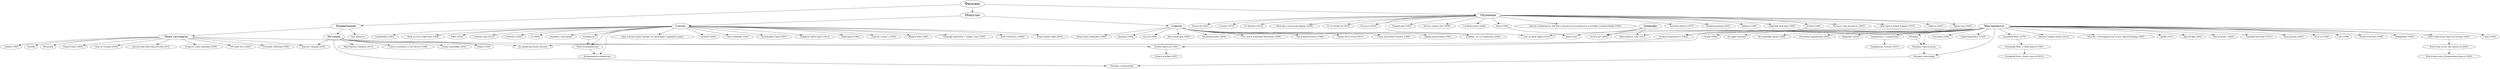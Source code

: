 digraph G {
	Фильмы [fontsize=26];

	Нормальные [fontsize=22];
		"Мне нравится" [fontsize=20];
		"Меня заставили" [fontsize=20];
		"Не очень" [fontsize=20];
	Ебанутые [fontsize=22];
		Слегка [fontsize=20];
		Совсем [fontsize=20];
		Лавкрафт [fontsize=20];
	Охуенные [fontsize=22];

	Фильмы -> Нормальные;
		Нормальные -> "Мне нравятся";
		Нормальные -> "Меня заставили";
		Нормальные -> "Не очень";
	Фильмы -> Ебанутые;
		Ебанутые -> Слегка;
		Ебанутые -> Совсем;
	Фильмы -> Охуенные;

	Лавкрафт -> "Зов Ктулху (2005)";
	Лавкрафт -> "Шепчущий во тьме (2011)";
	Лавкрафт -> "Свет из иных миров (2019)"

	"Мне нравится" -> "Пароходный билл (1928)";
	"Мне нравится" -> "Безумный Макс (1979)" -> "Безумный Макс 2: Воин дороги (1981)" -> "Безумный Макс: Дорога ярости (2015)";
	"Мне нравится" -> "Бэтмен возвращается (1992)" -> "Бэтмен навсегда (1995)";
	"Мне нравится" -> "Властелин колец: Братство кольца (2001)" -> "Властелин колец: Две крепости (2002)" -> "Властелин колец: Возвращение Короля (2003)";
	"Мне нравится" -> "Внутри Льюина Дэвиса (2012)";
	"Мне нравится" -> "Вонг Фу, с благодарностью за всё! Джули Ньюмар (1995)";
	"Мне нравится" -> "Драйв (2011)";
	"Мне нравится" -> "Другой мир (2003)";
	"Мне нравится" -> "Ван Хельсинг (2004)";
	"Мне нравится" -> "Заводной апельсин (1971)";
	"Мне нравится" -> "Зов Ктулху (2005)";
	"Мне нравится" -> "Шепчущий во тьме (2011)";
	"Мне нравится" -> "Игры разума (2001)";
	"Мне нравится" -> "На игле (1996)";
	"Мне нравится" -> "Оно (1990)";
	"Мне нравится" -> "Планета обезьян (1968)";
	"Мне нравится" -> "Привидение (1990)";
	"Мне нравится" -> "Страх (1983)";
	"Мне нравится" -> "Терминатор 2: Судный день" -> "Терминатор: Генезис (2015)";
	"Мне нравится" -> "Кэнди (2006)";
	"Мне нравится" -> "Не думай про белых обезъян";
	"Мне нравится" -> "Истории подземки";
	"Мне нравится" -> "Изгоняющий заново (1990)";
	"Мне нравится" -> "Унесённые призраками (2002)";
	"Мне нравится" -> "Варкрафт (2016)";
	"Мне нравится" -> "Матрица" -> "Матрица: перезагрузка" -> "Матрица: революция" -> "Матрица: воскрешение";
	"Мне нравится" -> "Матрица: перезагрузка";
	"Мне нравится" -> "Матрица: революция";
	"Мне нравится" -> "Дюна (2021)";
	"Мне нравится" -> "Семьянин (2000)";

	"Меня заставили" -> "Не думай про белых обезъян";
	"Меня заставили" -> "Сияние (1980)";
	"Меня заставили" -> "Титаник";
	"Меня заставили" -> "Метропия";
	"Меня заставили" -> "Мэри и Макс (2009)";
	"Меня заставили" -> "Чудо на Гудзоне (2016)";
	"Меня заставили" -> "Доктор Стрендж (2016)";
	"Меня заставили" -> "Далласский клуб покупателей (2013)";
	"Меня заставили" -> "В джазе только девушки (1959)";
	"Меня заставили" -> "500 дней лета (2009)";
	"Меня заставили" -> "Большой Лебовски (1998)";

	"Не очень" -> "Мир Юрского периода (2015)";
	"Не очень" -> "Страх и ненависть в Лас-Вегасе (1998)";
	"Не очень" -> "Матрица: воскрешение";
	"Не очень" -> "Отряд самоубийц (2016)";
	"Не очень" -> "Доктор Стрендж (2016)";
	"Не очень" -> "Ворон (1994)";
	"Не очень" -> "Бэтмен навсегда (1995)" -> "Бэтмен и робин (1997)";

	Слегка -> "Ангел Мщения (1981)";
	Слегка -> "Беспокойная Анна (2007)";
	Слегка -> "В финале Джон умрет (2012)";
	Слегка -> "Видеодром (1982)";
	Слегка -> "Горячие головы 2 (1993)";
	Слегка -> "Жидкое небо (1982)";
	Слегка -> "Зловещие мертвецы 3: Армия тьмы (1992)";
	Слегка -> "Клуб «Shortbus» (2006)";
	Слегка -> "Новые парни турбо (2010)";
	Слегка -> "Отвращение (1965)";
	Слегка -> "Панк из Солт-Лейк-Сити (1998)";
	Слегка -> "Робот (2010)";
	Слегка -> "Теорема Зеро (2013)";
	Слегка -> "Техносекс (2002)";
	Слегка -> "Я (2009)";
	Слегка -> "Пережить свою жизнь";
	Слегка -> "Реаниматор" -> "Невеста реаниматора" -> "Возвращение реаниматора";
	Слегка -> "Невеста реаниматора";
	Слегка -> "Возвращение реаниматора";
	Слегка -> "Труп в белом саване дрожит, но продолжает принимать ванну";
	Слегка -> "Безумие (2005)";

	Совсем -> "Бисер перед свиньями (1999)";
	Совсем -> "Декодер (1984)";
	Совсем -> "Догола (1999)";
	Совсем -> "Кислотный дом (1998)";
	Совсем -> "Малиновый рейх (2004)";
	Совсем -> "Отто, или В компании мертвецов (2008)";
	Совсем -> "Токсичный мститель (1984)";
	Совсем -> "Трудно быть Богом (2013)";
	Совсем -> "Тэцуо, железный человек (1989)";
	Совсем -> "Эдвард руки-пенисы (1991)";
	Совсем -> "Я киборг, но это нормально (2006)";

	Охуенные -> "Бэтмен (1966)" -> "Бэтмен возвращается (1992)";
	Охуенные -> "Водный мир (1995)";
	Охуенные -> "Всегда говори «ДА» (2008)";
	Охуенные -> "Голубой утенок (2006)";
	Охуенные -> "Доктор Стрейнджлав, или Как я научился не волноваться и полюбил атомную бомбу (1963)";
	Охуенные -> "Дюна (1984)" -> "Дюна (2021)";
	Охуенные -> "Зеленый сойлент (1973)";
	Охуенные -> "Машина времени (2002)";
	Охуенные -> "Нирвана (1997)";
	Охуенные -> "Одинокий мужчина (2009)";
	Охуенные -> "Растрать свою молодость (2003)";
	Охуенные -> "Шоу ужасов Рокки Хоррора (1975)";
	Охуенные -> "Сибилла (2007)";
	Охуенные -> "Время Евы (2009)";
	Охуенные -> "Трасса 60 (2002)";
	Охуенные -> "Солярис (1972)";
	Охуенные -> "Ex Machina (2014)";
	Охуенные -> "Мальчик в полосатой пижаме (2008)";
	Охуенные -> "Er ist wieder da (2014)";
	Охуенные -> "Расплата (2016)";
	Охуенные -> "Свет из иных миров (2019)";
}
